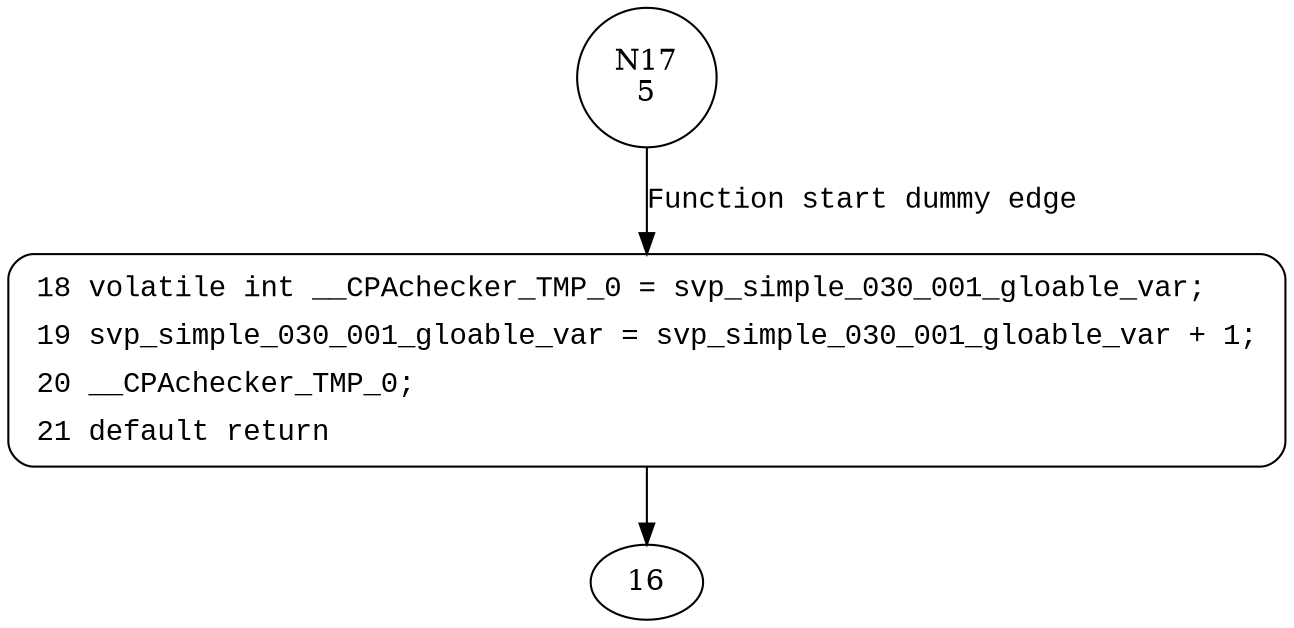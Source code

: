 digraph isr_addData {
17 [shape="circle" label="N17\n5"]
18 [shape="circle" label="N18\n4"]
18 [style="filled,bold" penwidth="1" fillcolor="white" fontname="Courier New" shape="Mrecord" label=<<table border="0" cellborder="0" cellpadding="3" bgcolor="white"><tr><td align="right">18</td><td align="left">volatile int __CPAchecker_TMP_0 = svp_simple_030_001_gloable_var;</td></tr><tr><td align="right">19</td><td align="left">svp_simple_030_001_gloable_var = svp_simple_030_001_gloable_var + 1;</td></tr><tr><td align="right">20</td><td align="left">__CPAchecker_TMP_0;</td></tr><tr><td align="right">21</td><td align="left">default return</td></tr></table>>]
18 -> 16[label=""]
17 -> 18 [label="Function start dummy edge" fontname="Courier New"]
}